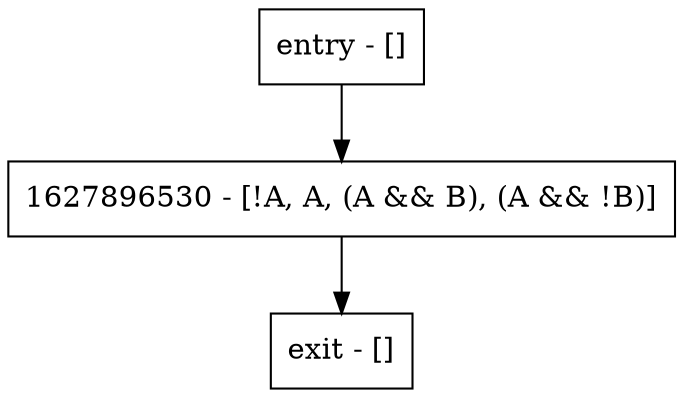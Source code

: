 digraph main {
node [shape=record];
entry [label="entry - []"];
exit [label="exit - []"];
1627896530 [label="1627896530 - [!A, A, (A && B), (A && !B)]"];
entry;
exit;
entry -> 1627896530;
1627896530 -> exit;
}
